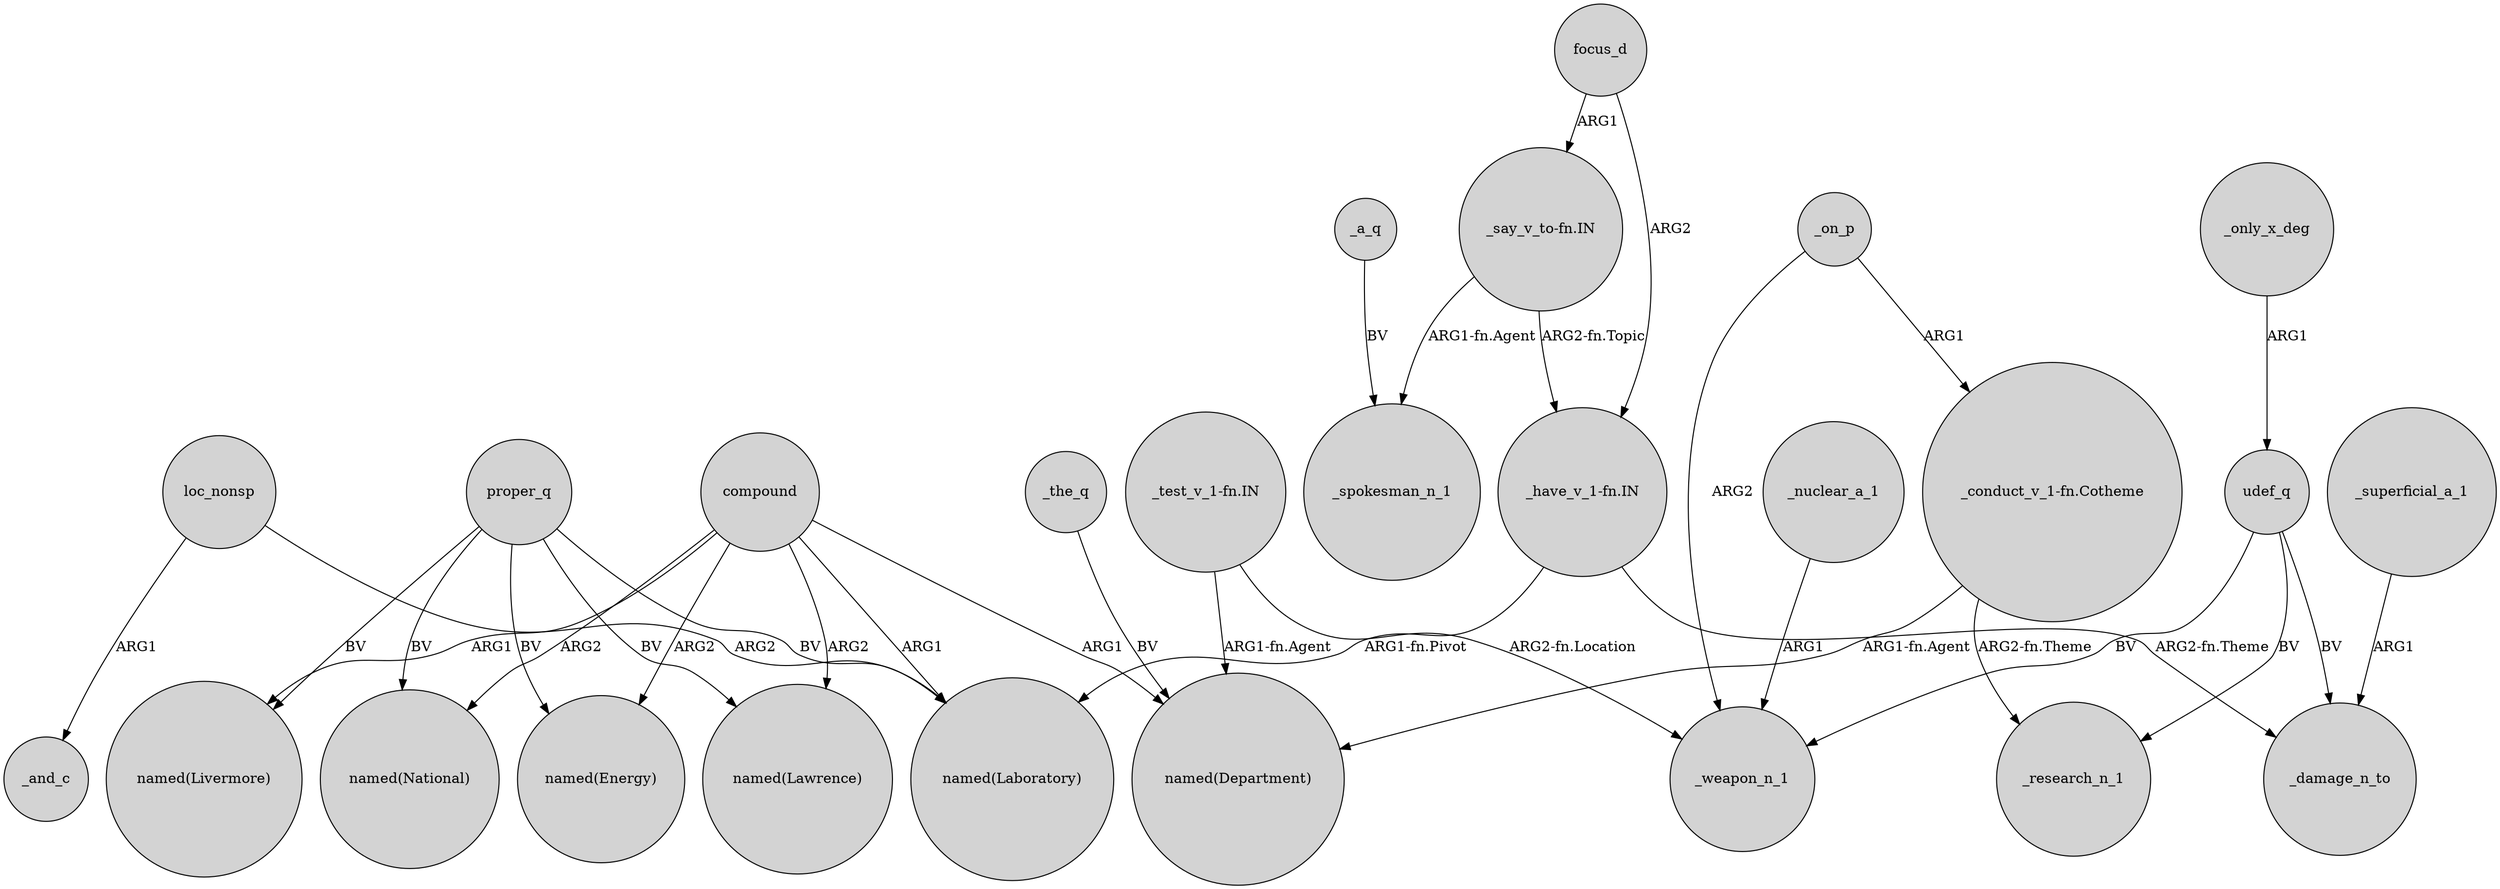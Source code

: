 digraph {
	node [shape=circle style=filled]
	loc_nonsp -> _and_c [label=ARG1]
	_on_p -> "_conduct_v_1-fn.Cotheme" [label=ARG1]
	_only_x_deg -> udef_q [label=ARG1]
	compound -> "named(Lawrence)" [label=ARG2]
	_nuclear_a_1 -> _weapon_n_1 [label=ARG1]
	compound -> "named(Energy)" [label=ARG2]
	proper_q -> "named(Livermore)" [label=BV]
	focus_d -> "_have_v_1-fn.IN" [label=ARG2]
	"_test_v_1-fn.IN" -> "named(Department)" [label="ARG1-fn.Agent"]
	compound -> "named(Laboratory)" [label=ARG1]
	udef_q -> _weapon_n_1 [label=BV]
	udef_q -> _research_n_1 [label=BV]
	_superficial_a_1 -> _damage_n_to [label=ARG1]
	proper_q -> "named(Energy)" [label=BV]
	_on_p -> _weapon_n_1 [label=ARG2]
	"_say_v_to-fn.IN" -> _spokesman_n_1 [label="ARG1-fn.Agent"]
	compound -> "named(National)" [label=ARG2]
	loc_nonsp -> "named(Laboratory)" [label=ARG2]
	"_conduct_v_1-fn.Cotheme" -> "named(Department)" [label="ARG1-fn.Agent"]
	"_conduct_v_1-fn.Cotheme" -> _research_n_1 [label="ARG2-fn.Theme"]
	udef_q -> _damage_n_to [label=BV]
	_the_q -> "named(Department)" [label=BV]
	"_have_v_1-fn.IN" -> _damage_n_to [label="ARG2-fn.Theme"]
	proper_q -> "named(Laboratory)" [label=BV]
	"_say_v_to-fn.IN" -> "_have_v_1-fn.IN" [label="ARG2-fn.Topic"]
	proper_q -> "named(Lawrence)" [label=BV]
	proper_q -> "named(National)" [label=BV]
	_a_q -> _spokesman_n_1 [label=BV]
	compound -> "named(Department)" [label=ARG1]
	"_have_v_1-fn.IN" -> "named(Laboratory)" [label="ARG1-fn.Pivot"]
	"_test_v_1-fn.IN" -> _weapon_n_1 [label="ARG2-fn.Location"]
	compound -> "named(Livermore)" [label=ARG1]
	focus_d -> "_say_v_to-fn.IN" [label=ARG1]
}
